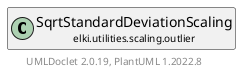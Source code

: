 @startuml
    remove .*\.(Instance|Par|Parameterizer|Factory)$
    set namespaceSeparator none
    hide empty fields
    hide empty methods

    class "<size:14>SqrtStandardDeviationScaling.Par\n<size:10>elki.utilities.scaling.outlier" as elki.utilities.scaling.outlier.SqrtStandardDeviationScaling.Par [[SqrtStandardDeviationScaling.Par.html]] {
        {static} +MIN_ID: OptionID
        {static} +MEAN_ID: OptionID
        {static} +LAMBDA_ID: OptionID
        ~min: double
        ~mean: double
        #lambda: double
        +configure(Parameterization): void
        +make(): SqrtStandardDeviationScaling
    }

    interface "<size:14>Parameterizer\n<size:10>elki.utilities.optionhandling" as elki.utilities.optionhandling.Parameterizer [[../../optionhandling/Parameterizer.html]] {
        {abstract} +make(): Object
    }
    class "<size:14>SqrtStandardDeviationScaling\n<size:10>elki.utilities.scaling.outlier" as elki.utilities.scaling.outlier.SqrtStandardDeviationScaling [[SqrtStandardDeviationScaling.html]]

    elki.utilities.optionhandling.Parameterizer <|.. elki.utilities.scaling.outlier.SqrtStandardDeviationScaling.Par
    elki.utilities.scaling.outlier.SqrtStandardDeviationScaling +-- elki.utilities.scaling.outlier.SqrtStandardDeviationScaling.Par

    center footer UMLDoclet 2.0.19, PlantUML 1.2022.8
@enduml
